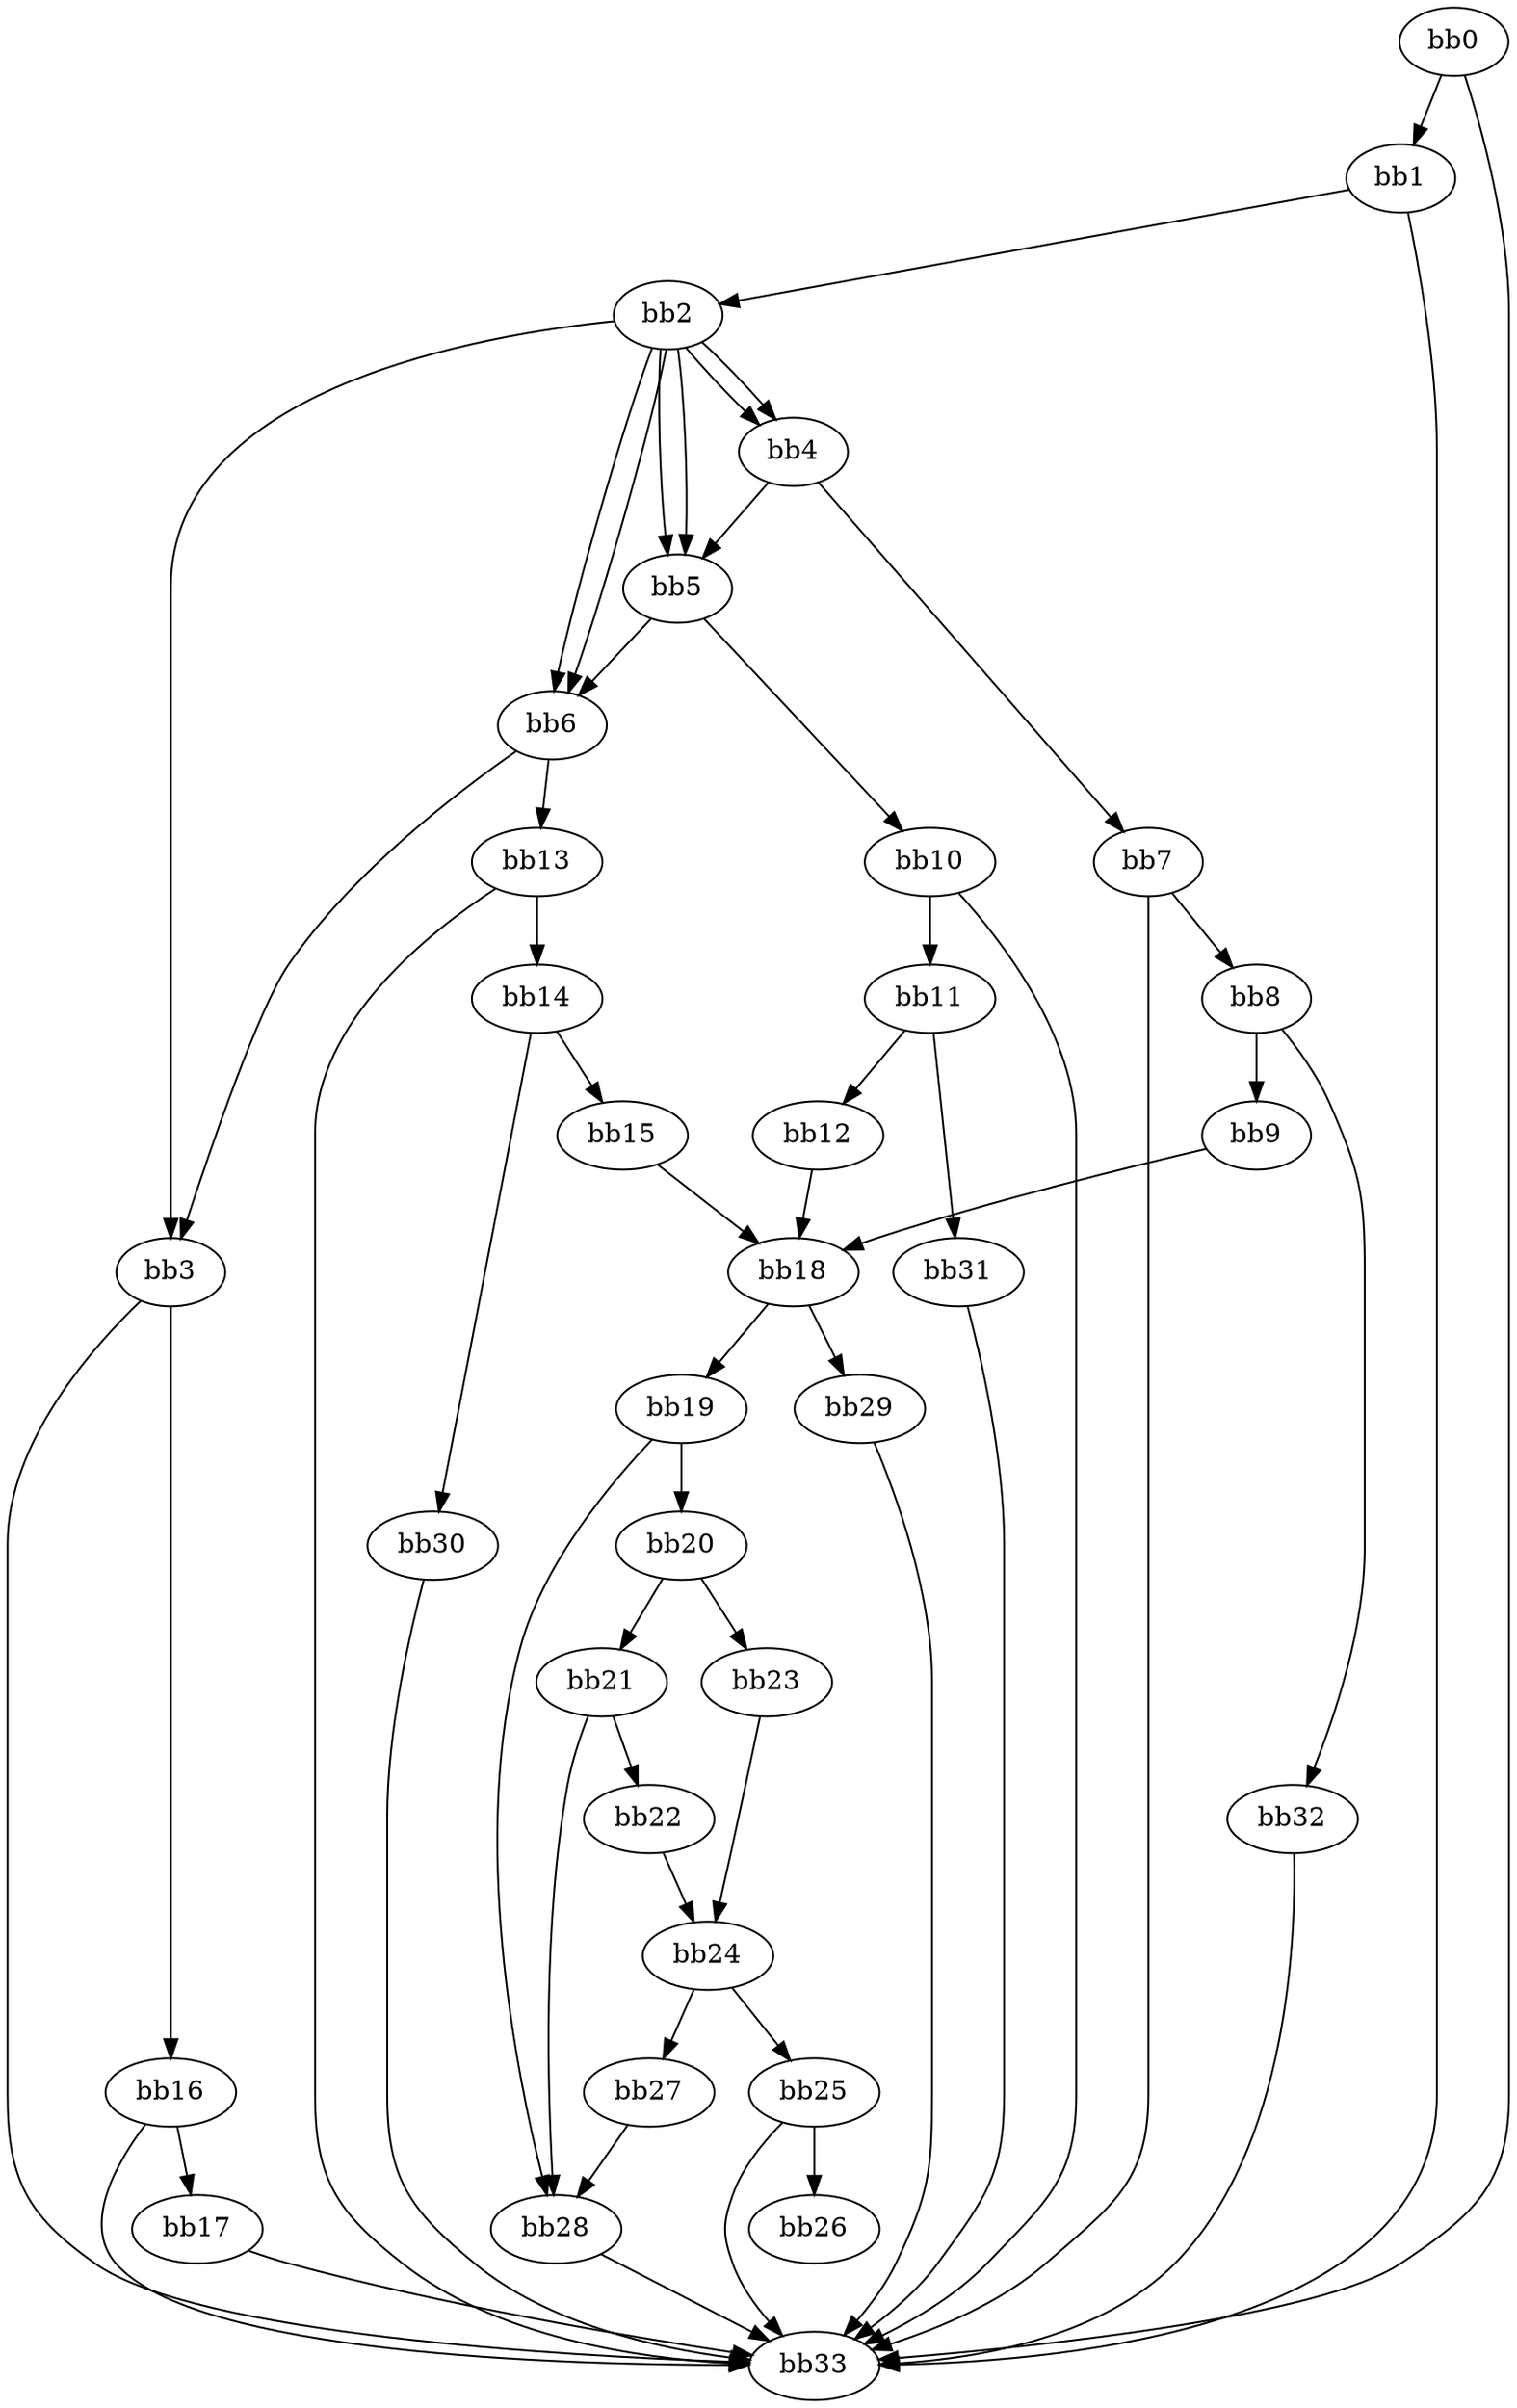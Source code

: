 digraph {
    0 [ label = "bb0\l" ]
    1 [ label = "bb1\l" ]
    2 [ label = "bb2\l" ]
    3 [ label = "bb3\l" ]
    4 [ label = "bb4\l" ]
    5 [ label = "bb5\l" ]
    6 [ label = "bb6\l" ]
    7 [ label = "bb7\l" ]
    8 [ label = "bb8\l" ]
    9 [ label = "bb9\l" ]
    10 [ label = "bb10\l" ]
    11 [ label = "bb11\l" ]
    12 [ label = "bb12\l" ]
    13 [ label = "bb13\l" ]
    14 [ label = "bb14\l" ]
    15 [ label = "bb15\l" ]
    16 [ label = "bb16\l" ]
    17 [ label = "bb17\l" ]
    18 [ label = "bb18\l" ]
    19 [ label = "bb19\l" ]
    20 [ label = "bb20\l" ]
    21 [ label = "bb21\l" ]
    22 [ label = "bb22\l" ]
    23 [ label = "bb23\l" ]
    24 [ label = "bb24\l" ]
    25 [ label = "bb25\l" ]
    26 [ label = "bb26\l" ]
    27 [ label = "bb27\l" ]
    28 [ label = "bb28\l" ]
    29 [ label = "bb29\l" ]
    30 [ label = "bb30\l" ]
    31 [ label = "bb31\l" ]
    32 [ label = "bb32\l" ]
    33 [ label = "bb33\l" ]
    0 -> 1 [ ]
    0 -> 33 [ ]
    1 -> 2 [ ]
    1 -> 33 [ ]
    2 -> 3 [ ]
    2 -> 4 [ ]
    2 -> 4 [ ]
    2 -> 5 [ ]
    2 -> 5 [ ]
    2 -> 6 [ ]
    2 -> 6 [ ]
    3 -> 16 [ ]
    3 -> 33 [ ]
    4 -> 5 [ ]
    4 -> 7 [ ]
    5 -> 6 [ ]
    5 -> 10 [ ]
    6 -> 3 [ ]
    6 -> 13 [ ]
    7 -> 8 [ ]
    7 -> 33 [ ]
    8 -> 9 [ ]
    8 -> 32 [ ]
    9 -> 18 [ ]
    10 -> 11 [ ]
    10 -> 33 [ ]
    11 -> 12 [ ]
    11 -> 31 [ ]
    12 -> 18 [ ]
    13 -> 14 [ ]
    13 -> 33 [ ]
    14 -> 15 [ ]
    14 -> 30 [ ]
    15 -> 18 [ ]
    16 -> 17 [ ]
    16 -> 33 [ ]
    17 -> 33 [ ]
    18 -> 19 [ ]
    18 -> 29 [ ]
    19 -> 20 [ ]
    19 -> 28 [ ]
    20 -> 21 [ ]
    20 -> 23 [ ]
    21 -> 22 [ ]
    21 -> 28 [ ]
    22 -> 24 [ ]
    23 -> 24 [ ]
    24 -> 25 [ ]
    24 -> 27 [ ]
    25 -> 26 [ ]
    25 -> 33 [ ]
    27 -> 28 [ ]
    28 -> 33 [ ]
    29 -> 33 [ ]
    30 -> 33 [ ]
    31 -> 33 [ ]
    32 -> 33 [ ]
}

